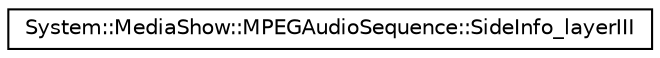 digraph G
{
  edge [fontname="Helvetica",fontsize="10",labelfontname="Helvetica",labelfontsize="10"];
  node [fontname="Helvetica",fontsize="10",shape=record];
  rankdir="LR";
  Node1 [label="System::MediaShow::MPEGAudioSequence::SideInfo_layerIII",height=0.2,width=0.4,color="black", fillcolor="white", style="filled",URL="$class_system_1_1_media_show_1_1_m_p_e_g_audio_sequence_1_1_side_info__layer_i_i_i.html"];
}
